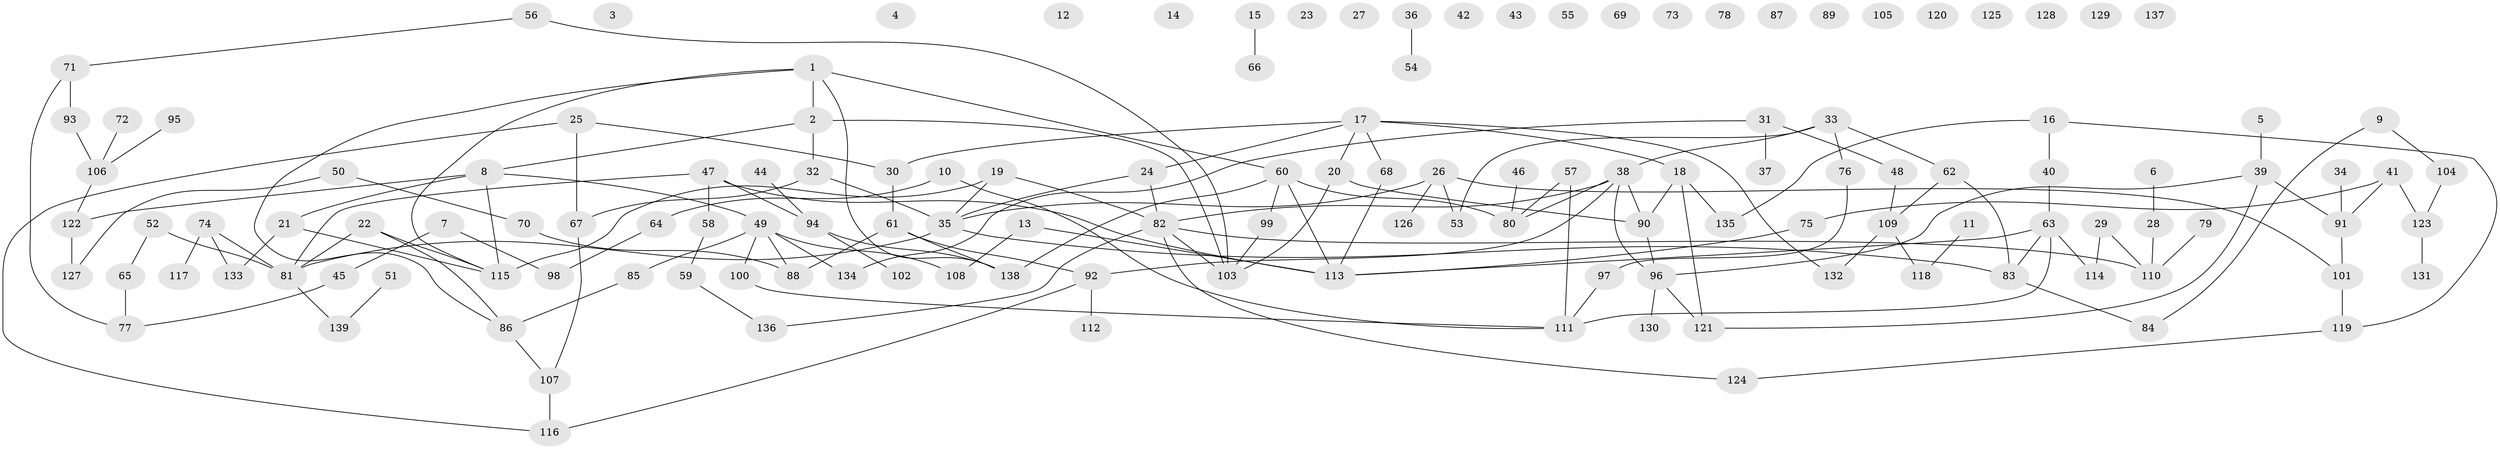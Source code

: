 // Generated by graph-tools (version 1.1) at 2025/13/03/09/25 04:13:12]
// undirected, 139 vertices, 165 edges
graph export_dot {
graph [start="1"]
  node [color=gray90,style=filled];
  1;
  2;
  3;
  4;
  5;
  6;
  7;
  8;
  9;
  10;
  11;
  12;
  13;
  14;
  15;
  16;
  17;
  18;
  19;
  20;
  21;
  22;
  23;
  24;
  25;
  26;
  27;
  28;
  29;
  30;
  31;
  32;
  33;
  34;
  35;
  36;
  37;
  38;
  39;
  40;
  41;
  42;
  43;
  44;
  45;
  46;
  47;
  48;
  49;
  50;
  51;
  52;
  53;
  54;
  55;
  56;
  57;
  58;
  59;
  60;
  61;
  62;
  63;
  64;
  65;
  66;
  67;
  68;
  69;
  70;
  71;
  72;
  73;
  74;
  75;
  76;
  77;
  78;
  79;
  80;
  81;
  82;
  83;
  84;
  85;
  86;
  87;
  88;
  89;
  90;
  91;
  92;
  93;
  94;
  95;
  96;
  97;
  98;
  99;
  100;
  101;
  102;
  103;
  104;
  105;
  106;
  107;
  108;
  109;
  110;
  111;
  112;
  113;
  114;
  115;
  116;
  117;
  118;
  119;
  120;
  121;
  122;
  123;
  124;
  125;
  126;
  127;
  128;
  129;
  130;
  131;
  132;
  133;
  134;
  135;
  136;
  137;
  138;
  139;
  1 -- 2;
  1 -- 60;
  1 -- 86;
  1 -- 115;
  1 -- 138;
  2 -- 8;
  2 -- 32;
  2 -- 103;
  5 -- 39;
  6 -- 28;
  7 -- 45;
  7 -- 98;
  8 -- 21;
  8 -- 49;
  8 -- 115;
  8 -- 122;
  9 -- 84;
  9 -- 104;
  10 -- 64;
  10 -- 111;
  11 -- 118;
  13 -- 108;
  13 -- 113;
  15 -- 66;
  16 -- 40;
  16 -- 119;
  16 -- 135;
  17 -- 18;
  17 -- 20;
  17 -- 24;
  17 -- 30;
  17 -- 68;
  17 -- 132;
  18 -- 90;
  18 -- 121;
  18 -- 135;
  19 -- 35;
  19 -- 82;
  19 -- 115;
  20 -- 90;
  20 -- 103;
  21 -- 115;
  21 -- 133;
  22 -- 81;
  22 -- 86;
  22 -- 115;
  24 -- 35;
  24 -- 82;
  25 -- 30;
  25 -- 67;
  25 -- 116;
  26 -- 35;
  26 -- 53;
  26 -- 101;
  26 -- 126;
  28 -- 110;
  29 -- 110;
  29 -- 114;
  30 -- 61;
  31 -- 37;
  31 -- 48;
  31 -- 134;
  32 -- 35;
  32 -- 67;
  33 -- 38;
  33 -- 53;
  33 -- 62;
  33 -- 76;
  34 -- 91;
  35 -- 81;
  35 -- 83;
  36 -- 54;
  38 -- 80;
  38 -- 82;
  38 -- 90;
  38 -- 92;
  38 -- 96;
  39 -- 91;
  39 -- 96;
  39 -- 121;
  40 -- 63;
  41 -- 75;
  41 -- 91;
  41 -- 123;
  44 -- 94;
  45 -- 77;
  46 -- 80;
  47 -- 58;
  47 -- 81;
  47 -- 94;
  47 -- 113;
  48 -- 109;
  49 -- 85;
  49 -- 88;
  49 -- 100;
  49 -- 108;
  49 -- 134;
  50 -- 70;
  50 -- 127;
  51 -- 139;
  52 -- 65;
  52 -- 81;
  56 -- 71;
  56 -- 103;
  57 -- 80;
  57 -- 111;
  58 -- 59;
  59 -- 136;
  60 -- 80;
  60 -- 99;
  60 -- 113;
  60 -- 138;
  61 -- 88;
  61 -- 92;
  61 -- 138;
  62 -- 83;
  62 -- 109;
  63 -- 83;
  63 -- 111;
  63 -- 113;
  63 -- 114;
  64 -- 98;
  65 -- 77;
  67 -- 107;
  68 -- 113;
  70 -- 88;
  71 -- 77;
  71 -- 93;
  72 -- 106;
  74 -- 81;
  74 -- 117;
  74 -- 133;
  75 -- 113;
  76 -- 97;
  79 -- 110;
  81 -- 139;
  82 -- 103;
  82 -- 110;
  82 -- 124;
  82 -- 136;
  83 -- 84;
  85 -- 86;
  86 -- 107;
  90 -- 96;
  91 -- 101;
  92 -- 112;
  92 -- 116;
  93 -- 106;
  94 -- 102;
  94 -- 138;
  95 -- 106;
  96 -- 121;
  96 -- 130;
  97 -- 111;
  99 -- 103;
  100 -- 111;
  101 -- 119;
  104 -- 123;
  106 -- 122;
  107 -- 116;
  109 -- 118;
  109 -- 132;
  119 -- 124;
  122 -- 127;
  123 -- 131;
}
